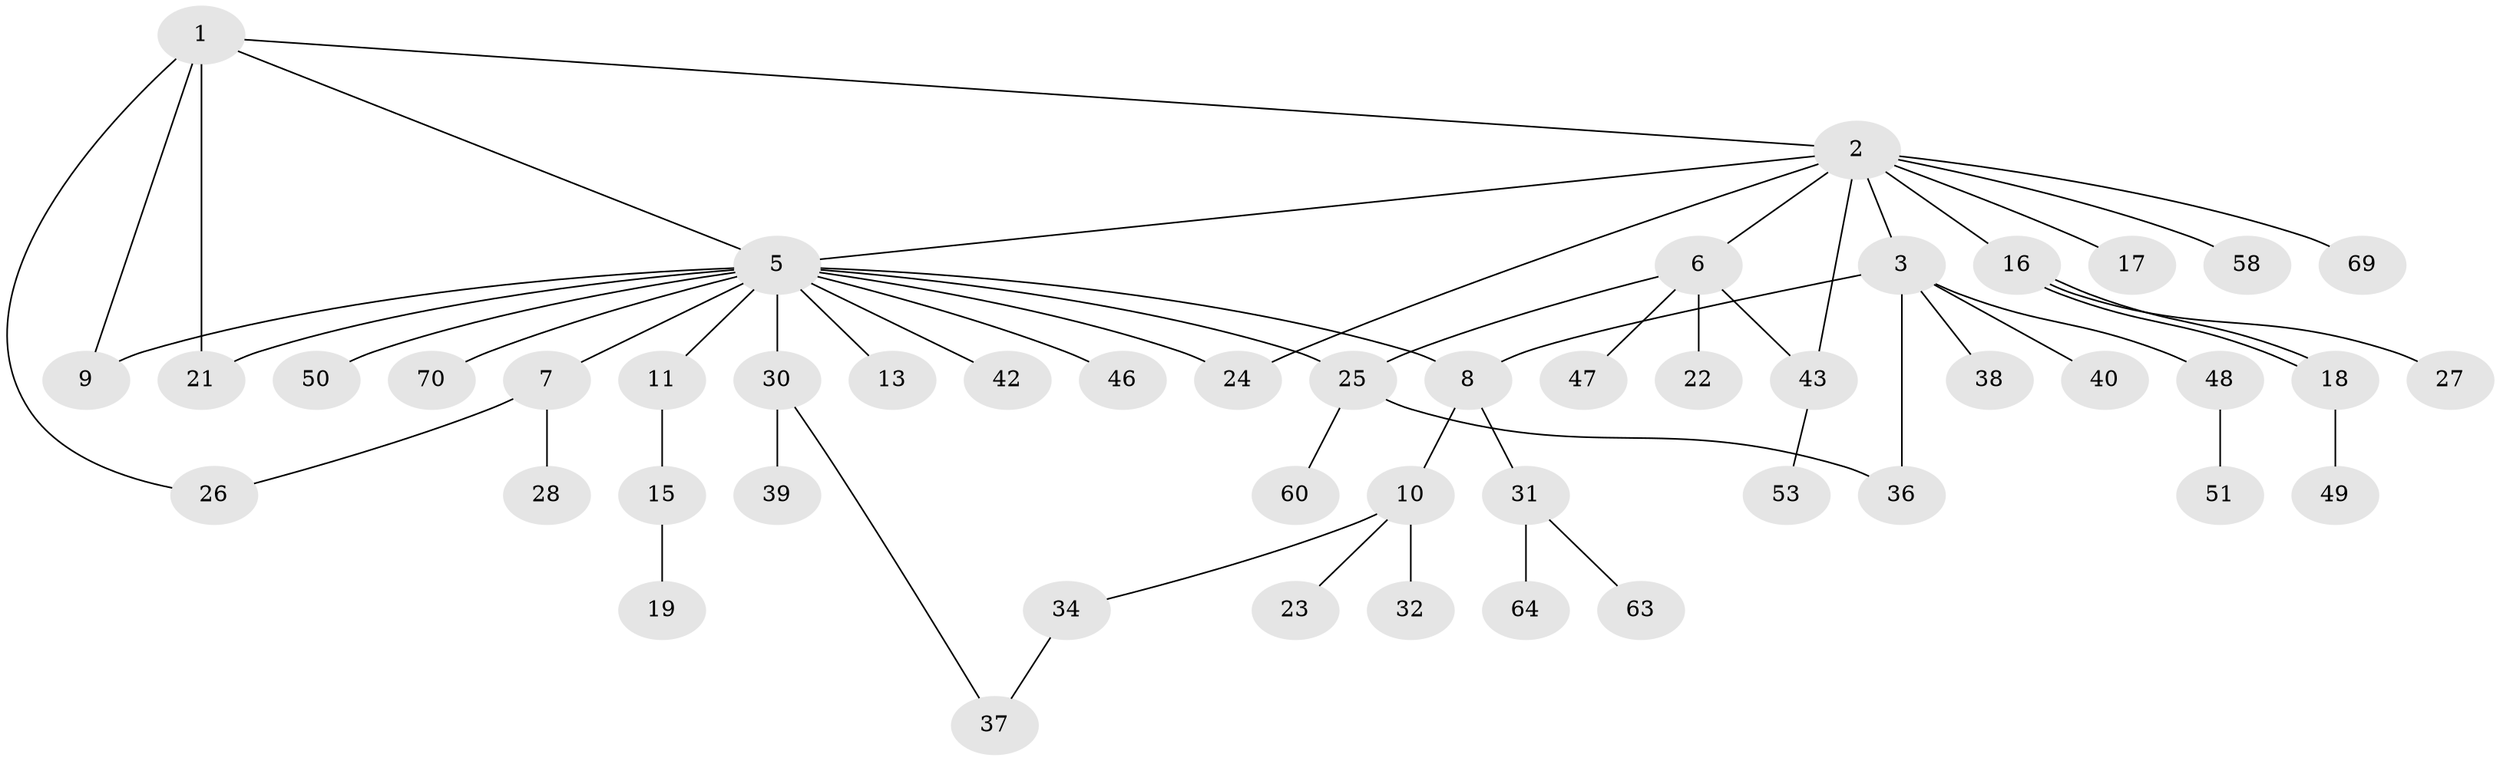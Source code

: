 // original degree distribution, {6: 0.02857142857142857, 8: 0.014285714285714285, 7: 0.014285714285714285, 4: 0.11428571428571428, 13: 0.014285714285714285, 5: 0.04285714285714286, 3: 0.05714285714285714, 1: 0.5571428571428572, 2: 0.15714285714285714}
// Generated by graph-tools (version 1.1) at 2025/41/03/06/25 10:41:51]
// undirected, 48 vertices, 58 edges
graph export_dot {
graph [start="1"]
  node [color=gray90,style=filled];
  1 [super="+45"];
  2 [super="+4"];
  3 [super="+20"];
  5 [super="+14"];
  6 [super="+57"];
  7 [super="+12"];
  8 [super="+33"];
  9 [super="+41"];
  10 [super="+29"];
  11 [super="+67"];
  13;
  15;
  16;
  17;
  18 [super="+44"];
  19;
  21 [super="+59"];
  22;
  23;
  24 [super="+62"];
  25 [super="+56"];
  26;
  27;
  28 [super="+66"];
  30 [super="+35"];
  31 [super="+65"];
  32;
  34;
  36 [super="+52"];
  37 [super="+54"];
  38;
  39 [super="+68"];
  40;
  42;
  43 [super="+61"];
  46;
  47;
  48 [super="+55"];
  49;
  50;
  51;
  53;
  58;
  60;
  63;
  64;
  69;
  70;
  1 -- 2;
  1 -- 9;
  1 -- 21;
  1 -- 26;
  1 -- 5;
  2 -- 3;
  2 -- 5;
  2 -- 16;
  2 -- 24;
  2 -- 43;
  2 -- 58;
  2 -- 17;
  2 -- 69;
  2 -- 6;
  3 -- 8;
  3 -- 36;
  3 -- 38;
  3 -- 40;
  3 -- 48;
  5 -- 7;
  5 -- 8;
  5 -- 9;
  5 -- 11;
  5 -- 13;
  5 -- 30;
  5 -- 42;
  5 -- 50;
  5 -- 70;
  5 -- 46;
  5 -- 25;
  5 -- 24;
  5 -- 21;
  6 -- 22;
  6 -- 25;
  6 -- 43;
  6 -- 47;
  7 -- 26;
  7 -- 28;
  8 -- 10;
  8 -- 31;
  10 -- 23;
  10 -- 32;
  10 -- 34;
  11 -- 15;
  15 -- 19;
  16 -- 18;
  16 -- 18;
  16 -- 27;
  18 -- 49;
  25 -- 36;
  25 -- 60;
  30 -- 37;
  30 -- 39;
  31 -- 63;
  31 -- 64;
  34 -- 37;
  43 -- 53;
  48 -- 51;
}
